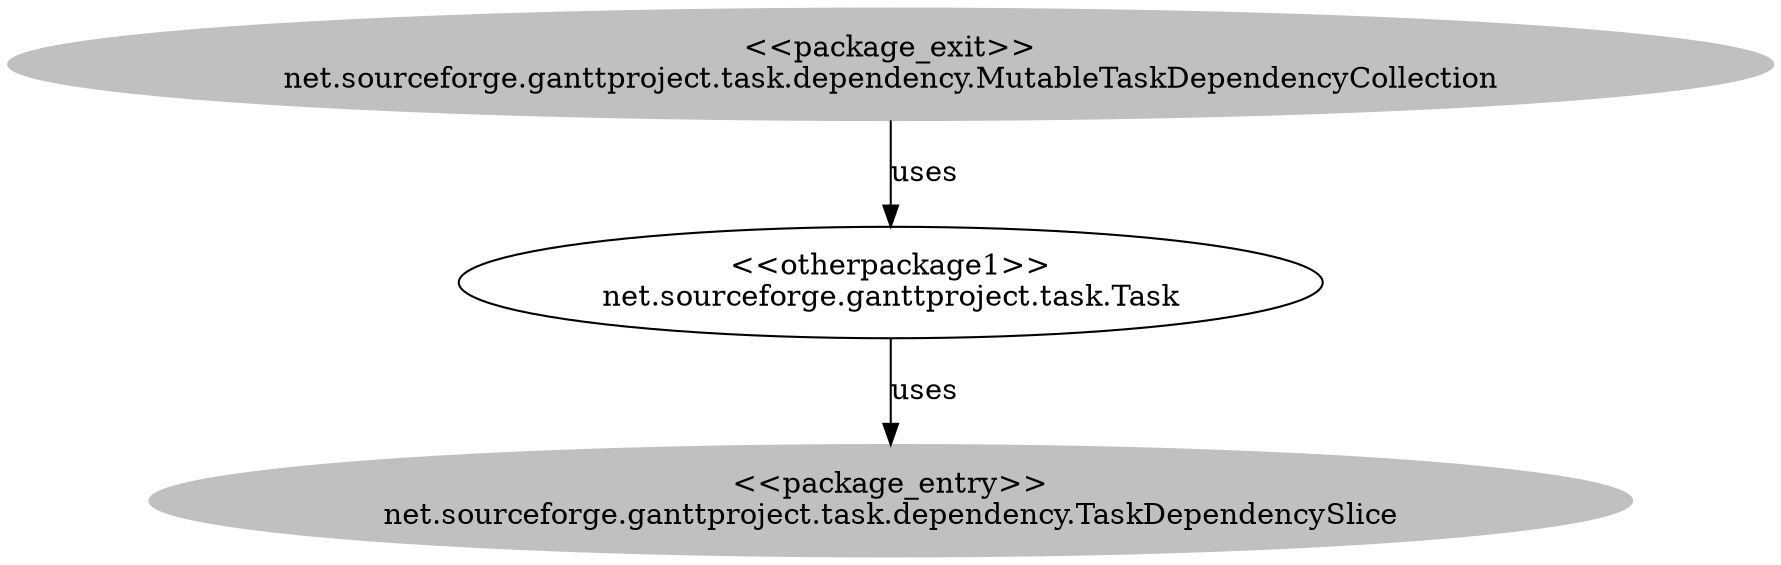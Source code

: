 digraph cd {
	net_sourceforge_ganttproject_task_dependency_MutableTaskDependencyCollection [label="<<package_exit>>
net.sourceforge.ganttproject.task.dependency.MutableTaskDependencyCollection",style=filled,color="grey"];
	net_sourceforge_ganttproject_task_dependency_TaskDependencySlice [label="<<package_entry>>
net.sourceforge.ganttproject.task.dependency.TaskDependencySlice",style=filled,color="grey"];
	net_sourceforge_ganttproject_task_Task [label="<<otherpackage1>>
net.sourceforge.ganttproject.task.Task"];
	net_sourceforge_ganttproject_task_dependency_MutableTaskDependencyCollection -> net_sourceforge_ganttproject_task_Task [label=uses];
	net_sourceforge_ganttproject_task_Task -> net_sourceforge_ganttproject_task_dependency_TaskDependencySlice [label=uses];
}
